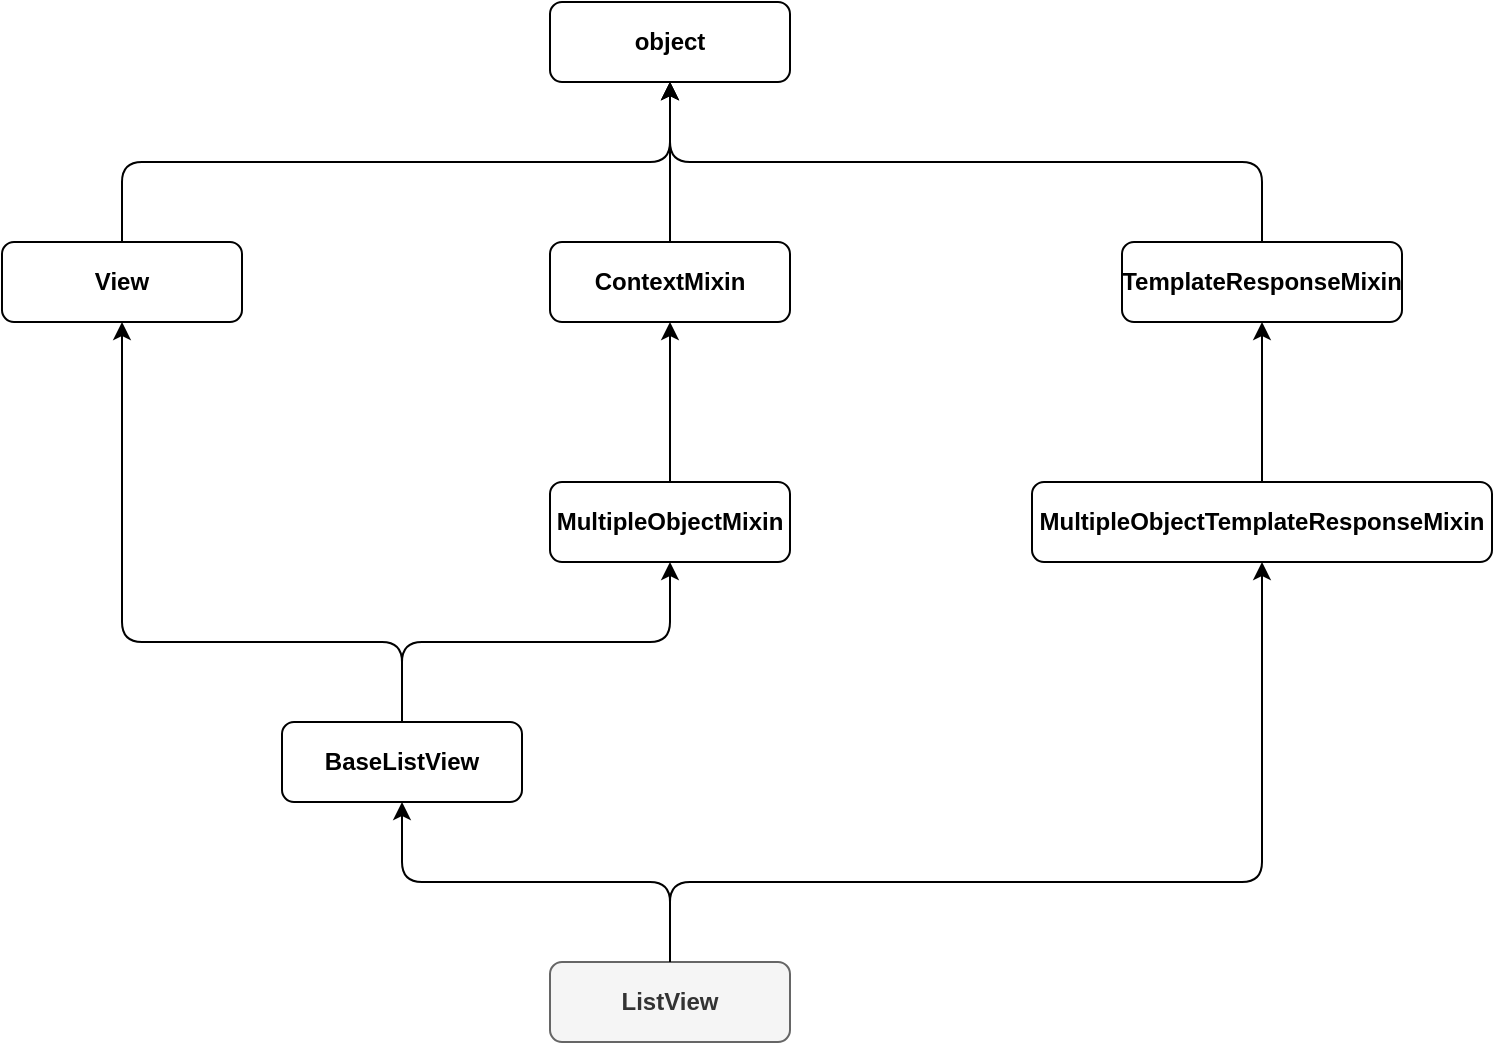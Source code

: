 <mxfile version="14.6.9" type="github">
  <diagram id="C5RBs43oDa-KdzZeNtuy" name="Page-1">
    <mxGraphModel dx="1209" dy="627" grid="1" gridSize="10" guides="1" tooltips="1" connect="1" arrows="1" fold="1" page="1" pageScale="1" pageWidth="827" pageHeight="1169" math="0" shadow="0">
      <root>
        <mxCell id="WIyWlLk6GJQsqaUBKTNV-0" />
        <mxCell id="WIyWlLk6GJQsqaUBKTNV-1" parent="WIyWlLk6GJQsqaUBKTNV-0" />
        <mxCell id="WIyWlLk6GJQsqaUBKTNV-3" value="&lt;b&gt;object&lt;/b&gt;" style="rounded=1;whiteSpace=wrap;html=1;fontSize=12;glass=0;strokeWidth=1;shadow=0;" parent="WIyWlLk6GJQsqaUBKTNV-1" vertex="1">
          <mxGeometry x="354" y="40" width="120" height="40" as="geometry" />
        </mxCell>
        <mxCell id="Qez0o1MQc8bVirj0N-si-0" value="&lt;b&gt;View&lt;/b&gt;" style="rounded=1;whiteSpace=wrap;html=1;fontSize=12;glass=0;strokeWidth=1;shadow=0;" vertex="1" parent="WIyWlLk6GJQsqaUBKTNV-1">
          <mxGeometry x="80" y="160" width="120" height="40" as="geometry" />
        </mxCell>
        <mxCell id="Qez0o1MQc8bVirj0N-si-1" value="&lt;b&gt;ContextMixin&lt;/b&gt;" style="rounded=1;whiteSpace=wrap;html=1;fontSize=12;glass=0;strokeWidth=1;shadow=0;" vertex="1" parent="WIyWlLk6GJQsqaUBKTNV-1">
          <mxGeometry x="354" y="160" width="120" height="40" as="geometry" />
        </mxCell>
        <mxCell id="Qez0o1MQc8bVirj0N-si-2" value="&lt;b&gt;TemplateResponseMixin&lt;/b&gt;" style="rounded=1;whiteSpace=wrap;html=1;fontSize=12;glass=0;strokeWidth=1;shadow=0;" vertex="1" parent="WIyWlLk6GJQsqaUBKTNV-1">
          <mxGeometry x="640" y="160" width="140" height="40" as="geometry" />
        </mxCell>
        <mxCell id="Qez0o1MQc8bVirj0N-si-3" value="&lt;b&gt;MultipleObjectMixin&lt;/b&gt;" style="rounded=1;whiteSpace=wrap;html=1;fontSize=12;glass=0;strokeWidth=1;shadow=0;" vertex="1" parent="WIyWlLk6GJQsqaUBKTNV-1">
          <mxGeometry x="354" y="280" width="120" height="40" as="geometry" />
        </mxCell>
        <mxCell id="Qez0o1MQc8bVirj0N-si-4" value="&lt;b&gt;MultipleObjectTemplateResponseMixin&lt;/b&gt;" style="rounded=1;whiteSpace=wrap;html=1;fontSize=12;glass=0;strokeWidth=1;shadow=0;" vertex="1" parent="WIyWlLk6GJQsqaUBKTNV-1">
          <mxGeometry x="595" y="280" width="230" height="40" as="geometry" />
        </mxCell>
        <mxCell id="Qez0o1MQc8bVirj0N-si-5" value="&lt;b&gt;BaseListView&lt;/b&gt;" style="rounded=1;whiteSpace=wrap;html=1;fontSize=12;glass=0;strokeWidth=1;shadow=0;" vertex="1" parent="WIyWlLk6GJQsqaUBKTNV-1">
          <mxGeometry x="220" y="400" width="120" height="40" as="geometry" />
        </mxCell>
        <mxCell id="Qez0o1MQc8bVirj0N-si-6" value="&lt;b&gt;ListView&lt;/b&gt;" style="rounded=1;whiteSpace=wrap;html=1;fontSize=12;glass=0;strokeWidth=1;shadow=0;fillColor=#f5f5f5;strokeColor=#666666;fontColor=#333333;" vertex="1" parent="WIyWlLk6GJQsqaUBKTNV-1">
          <mxGeometry x="354" y="520" width="120" height="40" as="geometry" />
        </mxCell>
        <mxCell id="Qez0o1MQc8bVirj0N-si-7" value="" style="endArrow=classic;html=1;entryX=0.5;entryY=1;entryDx=0;entryDy=0;exitX=0.5;exitY=0;exitDx=0;exitDy=0;" edge="1" parent="WIyWlLk6GJQsqaUBKTNV-1" source="Qez0o1MQc8bVirj0N-si-1" target="WIyWlLk6GJQsqaUBKTNV-3">
          <mxGeometry width="50" height="50" relative="1" as="geometry">
            <mxPoint x="480" y="420" as="sourcePoint" />
            <mxPoint x="530" y="370" as="targetPoint" />
          </mxGeometry>
        </mxCell>
        <mxCell id="Qez0o1MQc8bVirj0N-si-8" value="" style="endArrow=classic;html=1;entryX=0.5;entryY=1;entryDx=0;entryDy=0;exitX=0.5;exitY=0;exitDx=0;exitDy=0;" edge="1" parent="WIyWlLk6GJQsqaUBKTNV-1" source="Qez0o1MQc8bVirj0N-si-0" target="WIyWlLk6GJQsqaUBKTNV-3">
          <mxGeometry width="50" height="50" relative="1" as="geometry">
            <mxPoint x="424" y="170" as="sourcePoint" />
            <mxPoint x="424" y="90" as="targetPoint" />
            <Array as="points">
              <mxPoint x="140" y="120" />
              <mxPoint x="414" y="120" />
            </Array>
          </mxGeometry>
        </mxCell>
        <mxCell id="Qez0o1MQc8bVirj0N-si-9" value="" style="endArrow=classic;html=1;entryX=0.5;entryY=1;entryDx=0;entryDy=0;exitX=0.5;exitY=0;exitDx=0;exitDy=0;" edge="1" parent="WIyWlLk6GJQsqaUBKTNV-1" source="Qez0o1MQc8bVirj0N-si-2" target="WIyWlLk6GJQsqaUBKTNV-3">
          <mxGeometry width="50" height="50" relative="1" as="geometry">
            <mxPoint x="150" y="170" as="sourcePoint" />
            <mxPoint x="424" y="90" as="targetPoint" />
            <Array as="points">
              <mxPoint x="710" y="120" />
              <mxPoint x="414" y="120" />
            </Array>
          </mxGeometry>
        </mxCell>
        <mxCell id="Qez0o1MQc8bVirj0N-si-10" value="" style="endArrow=classic;html=1;entryX=0.5;entryY=1;entryDx=0;entryDy=0;exitX=0.5;exitY=0;exitDx=0;exitDy=0;" edge="1" parent="WIyWlLk6GJQsqaUBKTNV-1" source="Qez0o1MQc8bVirj0N-si-3" target="Qez0o1MQc8bVirj0N-si-1">
          <mxGeometry width="50" height="50" relative="1" as="geometry">
            <mxPoint x="424" y="170" as="sourcePoint" />
            <mxPoint x="424" y="90" as="targetPoint" />
          </mxGeometry>
        </mxCell>
        <mxCell id="Qez0o1MQc8bVirj0N-si-11" value="" style="endArrow=classic;html=1;entryX=0.5;entryY=1;entryDx=0;entryDy=0;exitX=0.5;exitY=0;exitDx=0;exitDy=0;" edge="1" parent="WIyWlLk6GJQsqaUBKTNV-1" source="Qez0o1MQc8bVirj0N-si-4" target="Qez0o1MQc8bVirj0N-si-2">
          <mxGeometry width="50" height="50" relative="1" as="geometry">
            <mxPoint x="424" y="290" as="sourcePoint" />
            <mxPoint x="424" y="210" as="targetPoint" />
          </mxGeometry>
        </mxCell>
        <mxCell id="Qez0o1MQc8bVirj0N-si-12" value="" style="endArrow=classic;html=1;entryX=0.5;entryY=1;entryDx=0;entryDy=0;exitX=0.5;exitY=0;exitDx=0;exitDy=0;" edge="1" parent="WIyWlLk6GJQsqaUBKTNV-1" source="Qez0o1MQc8bVirj0N-si-5" target="Qez0o1MQc8bVirj0N-si-3">
          <mxGeometry width="50" height="50" relative="1" as="geometry">
            <mxPoint x="720" y="290" as="sourcePoint" />
            <mxPoint x="720" y="210" as="targetPoint" />
            <Array as="points">
              <mxPoint x="280" y="360" />
              <mxPoint x="414" y="360" />
            </Array>
          </mxGeometry>
        </mxCell>
        <mxCell id="Qez0o1MQc8bVirj0N-si-13" value="" style="endArrow=classic;html=1;entryX=0.5;entryY=1;entryDx=0;entryDy=0;exitX=0.5;exitY=0;exitDx=0;exitDy=0;" edge="1" parent="WIyWlLk6GJQsqaUBKTNV-1" source="Qez0o1MQc8bVirj0N-si-5" target="Qez0o1MQc8bVirj0N-si-0">
          <mxGeometry width="50" height="50" relative="1" as="geometry">
            <mxPoint x="290" y="410" as="sourcePoint" />
            <mxPoint x="424" y="330" as="targetPoint" />
            <Array as="points">
              <mxPoint x="280" y="360" />
              <mxPoint x="140" y="360" />
            </Array>
          </mxGeometry>
        </mxCell>
        <mxCell id="Qez0o1MQc8bVirj0N-si-14" value="" style="endArrow=classic;html=1;entryX=0.5;entryY=1;entryDx=0;entryDy=0;exitX=0.5;exitY=0;exitDx=0;exitDy=0;" edge="1" parent="WIyWlLk6GJQsqaUBKTNV-1" source="Qez0o1MQc8bVirj0N-si-6" target="Qez0o1MQc8bVirj0N-si-4">
          <mxGeometry width="50" height="50" relative="1" as="geometry">
            <mxPoint x="640" y="530" as="sourcePoint" />
            <mxPoint x="774" y="450" as="targetPoint" />
            <Array as="points">
              <mxPoint x="414" y="480" />
              <mxPoint x="710" y="480" />
            </Array>
          </mxGeometry>
        </mxCell>
        <mxCell id="Qez0o1MQc8bVirj0N-si-15" value="" style="endArrow=classic;html=1;entryX=0.5;entryY=1;entryDx=0;entryDy=0;exitX=0.5;exitY=0;exitDx=0;exitDy=0;" edge="1" parent="WIyWlLk6GJQsqaUBKTNV-1" source="Qez0o1MQc8bVirj0N-si-6" target="Qez0o1MQc8bVirj0N-si-5">
          <mxGeometry width="50" height="50" relative="1" as="geometry">
            <mxPoint x="640" y="530" as="sourcePoint" />
            <mxPoint x="500" y="330" as="targetPoint" />
            <Array as="points">
              <mxPoint x="414" y="480" />
              <mxPoint x="280" y="480" />
            </Array>
          </mxGeometry>
        </mxCell>
      </root>
    </mxGraphModel>
  </diagram>
</mxfile>

